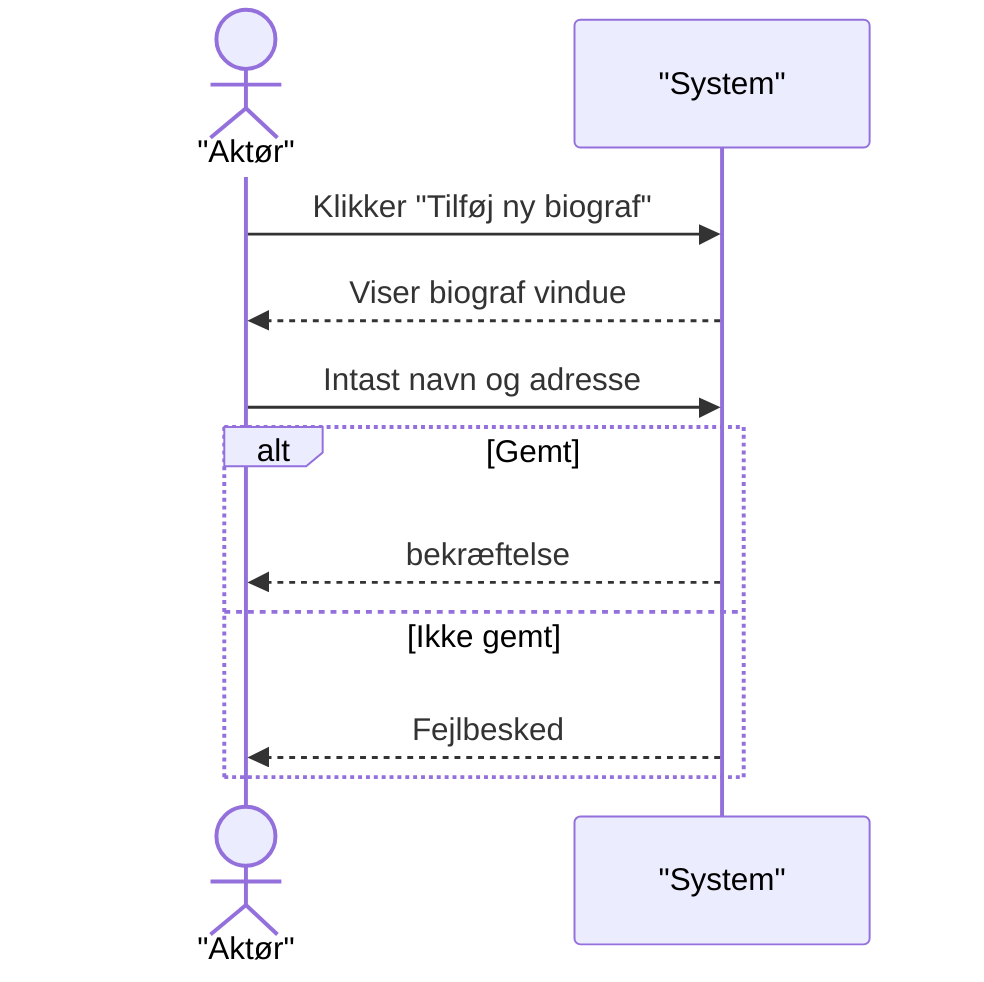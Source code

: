 sequenceDiagram
    actor JensPeter as "Aktør"
    participant System as "System"

    JensPeter->>System: Klikker "Tilføj ny biograf"
    System-->>JensPeter: Viser biograf vindue

    JensPeter->>System: Intast navn og adresse 
    
    
    alt Gemt
        
        System-->>JensPeter: bekræftelse
    else Ikke gemt
        System-->>JensPeter: Fejlbesked
    end